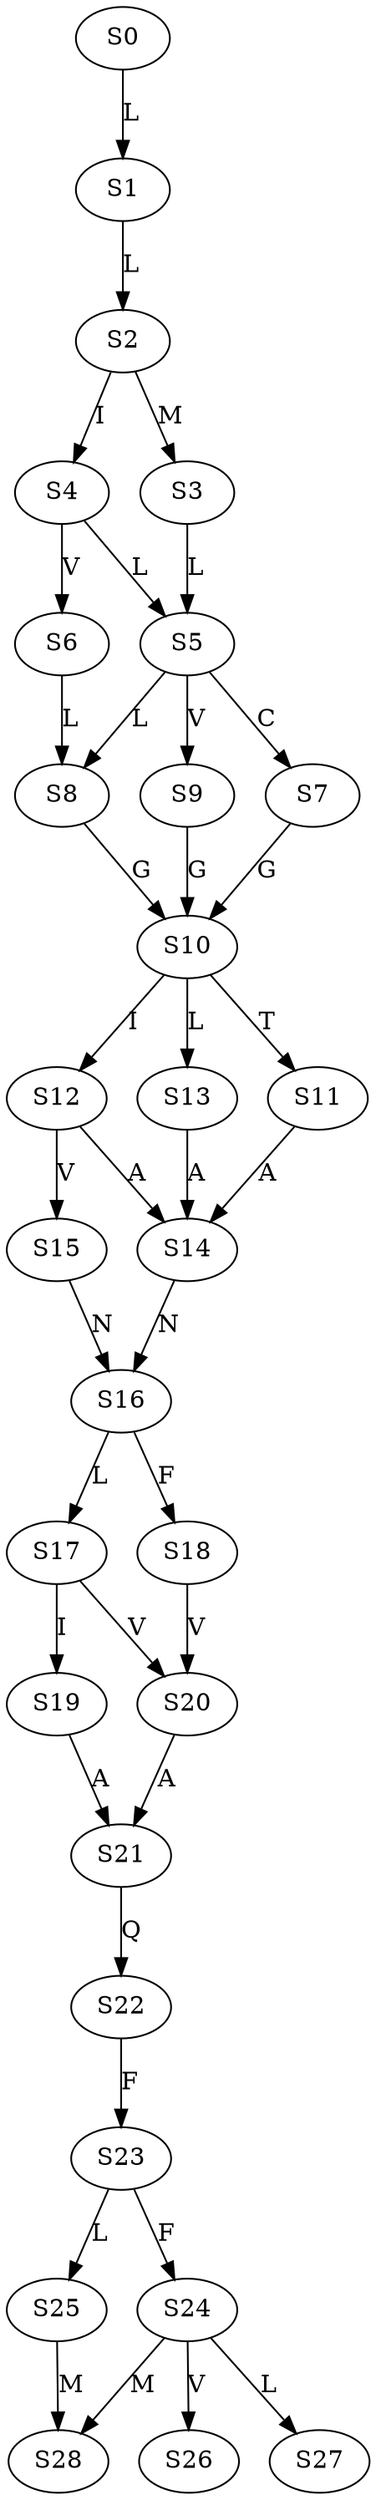 strict digraph  {
	S0 -> S1 [ label = L ];
	S1 -> S2 [ label = L ];
	S2 -> S3 [ label = M ];
	S2 -> S4 [ label = I ];
	S3 -> S5 [ label = L ];
	S4 -> S5 [ label = L ];
	S4 -> S6 [ label = V ];
	S5 -> S7 [ label = C ];
	S5 -> S8 [ label = L ];
	S5 -> S9 [ label = V ];
	S6 -> S8 [ label = L ];
	S7 -> S10 [ label = G ];
	S8 -> S10 [ label = G ];
	S9 -> S10 [ label = G ];
	S10 -> S11 [ label = T ];
	S10 -> S12 [ label = I ];
	S10 -> S13 [ label = L ];
	S11 -> S14 [ label = A ];
	S12 -> S14 [ label = A ];
	S12 -> S15 [ label = V ];
	S13 -> S14 [ label = A ];
	S14 -> S16 [ label = N ];
	S15 -> S16 [ label = N ];
	S16 -> S17 [ label = L ];
	S16 -> S18 [ label = F ];
	S17 -> S19 [ label = I ];
	S17 -> S20 [ label = V ];
	S18 -> S20 [ label = V ];
	S19 -> S21 [ label = A ];
	S20 -> S21 [ label = A ];
	S21 -> S22 [ label = Q ];
	S22 -> S23 [ label = F ];
	S23 -> S24 [ label = F ];
	S23 -> S25 [ label = L ];
	S24 -> S26 [ label = V ];
	S24 -> S27 [ label = L ];
	S24 -> S28 [ label = M ];
	S25 -> S28 [ label = M ];
}
